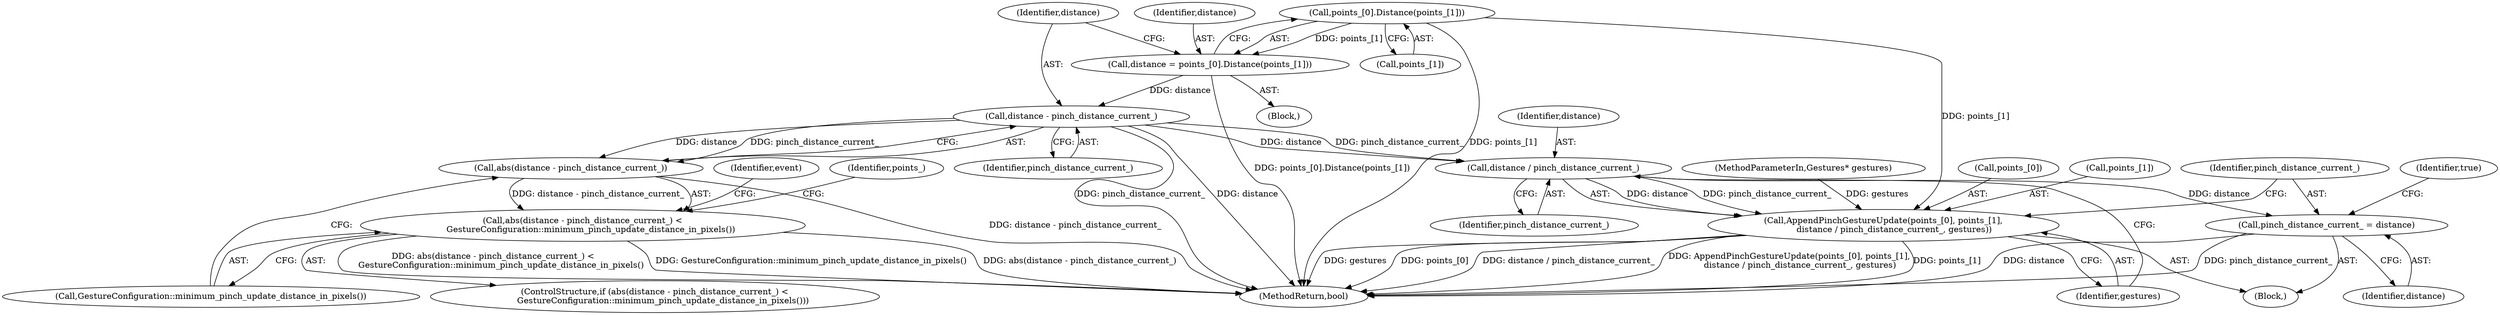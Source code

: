 digraph "0_Chrome_b8573aa643b03a59f4e2c99c72d3511a11cfb0b6_5@array" {
"1000112" [label="(Call,points_[0].Distance(points_[1]))"];
"1000110" [label="(Call,distance = points_[0].Distance(points_[1]))"];
"1000119" [label="(Call,distance - pinch_distance_current_)"];
"1000118" [label="(Call,abs(distance - pinch_distance_current_))"];
"1000117" [label="(Call,abs(distance - pinch_distance_current_) <\n      GestureConfiguration::minimum_pinch_update_distance_in_pixels())"];
"1000154" [label="(Call,distance / pinch_distance_current_)"];
"1000147" [label="(Call,AppendPinchGestureUpdate(points_[0], points_[1],\n        distance / pinch_distance_current_, gestures))"];
"1000158" [label="(Call,pinch_distance_current_ = distance)"];
"1000154" [label="(Call,distance / pinch_distance_current_)"];
"1000128" [label="(Identifier,event)"];
"1000148" [label="(Call,points_[0])"];
"1000110" [label="(Call,distance = points_[0].Distance(points_[1]))"];
"1000112" [label="(Call,points_[0].Distance(points_[1]))"];
"1000119" [label="(Call,distance - pinch_distance_current_)"];
"1000149" [label="(Identifier,points_)"];
"1000163" [label="(MethodReturn,bool)"];
"1000117" [label="(Call,abs(distance - pinch_distance_current_) <\n      GestureConfiguration::minimum_pinch_update_distance_in_pixels())"];
"1000155" [label="(Identifier,distance)"];
"1000122" [label="(Call,GestureConfiguration::minimum_pinch_update_distance_in_pixels())"];
"1000113" [label="(Call,points_[1])"];
"1000120" [label="(Identifier,distance)"];
"1000159" [label="(Identifier,pinch_distance_current_)"];
"1000162" [label="(Identifier,true)"];
"1000151" [label="(Call,points_[1])"];
"1000104" [label="(Block,)"];
"1000116" [label="(ControlStructure,if (abs(distance - pinch_distance_current_) <\n      GestureConfiguration::minimum_pinch_update_distance_in_pixels()))"];
"1000160" [label="(Identifier,distance)"];
"1000118" [label="(Call,abs(distance - pinch_distance_current_))"];
"1000146" [label="(Block,)"];
"1000121" [label="(Identifier,pinch_distance_current_)"];
"1000156" [label="(Identifier,pinch_distance_current_)"];
"1000158" [label="(Call,pinch_distance_current_ = distance)"];
"1000103" [label="(MethodParameterIn,Gestures* gestures)"];
"1000147" [label="(Call,AppendPinchGestureUpdate(points_[0], points_[1],\n        distance / pinch_distance_current_, gestures))"];
"1000157" [label="(Identifier,gestures)"];
"1000111" [label="(Identifier,distance)"];
"1000112" -> "1000110"  [label="AST: "];
"1000112" -> "1000113"  [label="CFG: "];
"1000113" -> "1000112"  [label="AST: "];
"1000110" -> "1000112"  [label="CFG: "];
"1000112" -> "1000163"  [label="DDG: points_[1]"];
"1000112" -> "1000110"  [label="DDG: points_[1]"];
"1000112" -> "1000147"  [label="DDG: points_[1]"];
"1000110" -> "1000104"  [label="AST: "];
"1000111" -> "1000110"  [label="AST: "];
"1000120" -> "1000110"  [label="CFG: "];
"1000110" -> "1000163"  [label="DDG: points_[0].Distance(points_[1])"];
"1000110" -> "1000119"  [label="DDG: distance"];
"1000119" -> "1000118"  [label="AST: "];
"1000119" -> "1000121"  [label="CFG: "];
"1000120" -> "1000119"  [label="AST: "];
"1000121" -> "1000119"  [label="AST: "];
"1000118" -> "1000119"  [label="CFG: "];
"1000119" -> "1000163"  [label="DDG: pinch_distance_current_"];
"1000119" -> "1000163"  [label="DDG: distance"];
"1000119" -> "1000118"  [label="DDG: distance"];
"1000119" -> "1000118"  [label="DDG: pinch_distance_current_"];
"1000119" -> "1000154"  [label="DDG: distance"];
"1000119" -> "1000154"  [label="DDG: pinch_distance_current_"];
"1000118" -> "1000117"  [label="AST: "];
"1000122" -> "1000118"  [label="CFG: "];
"1000118" -> "1000163"  [label="DDG: distance - pinch_distance_current_"];
"1000118" -> "1000117"  [label="DDG: distance - pinch_distance_current_"];
"1000117" -> "1000116"  [label="AST: "];
"1000117" -> "1000122"  [label="CFG: "];
"1000122" -> "1000117"  [label="AST: "];
"1000128" -> "1000117"  [label="CFG: "];
"1000149" -> "1000117"  [label="CFG: "];
"1000117" -> "1000163"  [label="DDG: abs(distance - pinch_distance_current_)"];
"1000117" -> "1000163"  [label="DDG: abs(distance - pinch_distance_current_) <\n      GestureConfiguration::minimum_pinch_update_distance_in_pixels()"];
"1000117" -> "1000163"  [label="DDG: GestureConfiguration::minimum_pinch_update_distance_in_pixels()"];
"1000154" -> "1000147"  [label="AST: "];
"1000154" -> "1000156"  [label="CFG: "];
"1000155" -> "1000154"  [label="AST: "];
"1000156" -> "1000154"  [label="AST: "];
"1000157" -> "1000154"  [label="CFG: "];
"1000154" -> "1000147"  [label="DDG: distance"];
"1000154" -> "1000147"  [label="DDG: pinch_distance_current_"];
"1000154" -> "1000158"  [label="DDG: distance"];
"1000147" -> "1000146"  [label="AST: "];
"1000147" -> "1000157"  [label="CFG: "];
"1000148" -> "1000147"  [label="AST: "];
"1000151" -> "1000147"  [label="AST: "];
"1000157" -> "1000147"  [label="AST: "];
"1000159" -> "1000147"  [label="CFG: "];
"1000147" -> "1000163"  [label="DDG: gestures"];
"1000147" -> "1000163"  [label="DDG: points_[0]"];
"1000147" -> "1000163"  [label="DDG: distance / pinch_distance_current_"];
"1000147" -> "1000163"  [label="DDG: AppendPinchGestureUpdate(points_[0], points_[1],\n        distance / pinch_distance_current_, gestures)"];
"1000147" -> "1000163"  [label="DDG: points_[1]"];
"1000103" -> "1000147"  [label="DDG: gestures"];
"1000158" -> "1000146"  [label="AST: "];
"1000158" -> "1000160"  [label="CFG: "];
"1000159" -> "1000158"  [label="AST: "];
"1000160" -> "1000158"  [label="AST: "];
"1000162" -> "1000158"  [label="CFG: "];
"1000158" -> "1000163"  [label="DDG: distance"];
"1000158" -> "1000163"  [label="DDG: pinch_distance_current_"];
}
